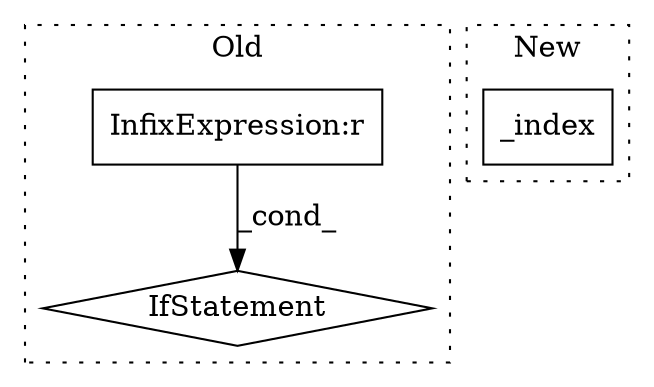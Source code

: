 digraph G {
subgraph cluster0 {
1 [label="IfStatement" a="25" s="7746,7817" l="4,2" shape="diamond"];
3 [label="InfixExpression:r" a="27" s="7777" l="4" shape="box"];
label = "Old";
style="dotted";
}
subgraph cluster1 {
2 [label="_index" a="32" s="8657,8727" l="7,1" shape="box"];
label = "New";
style="dotted";
}
3 -> 1 [label="_cond_"];
}